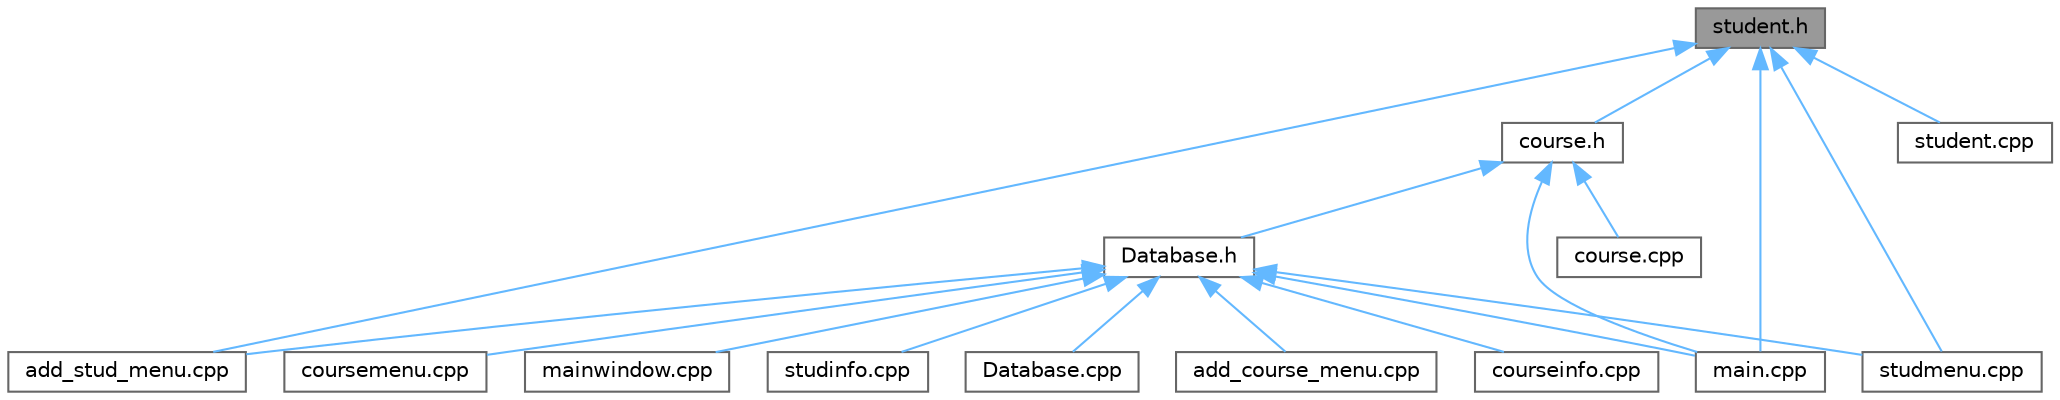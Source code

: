 digraph "student.h"
{
 // LATEX_PDF_SIZE
  bgcolor="transparent";
  edge [fontname=Helvetica,fontsize=10,labelfontname=Helvetica,labelfontsize=10];
  node [fontname=Helvetica,fontsize=10,shape=box,height=0.2,width=0.4];
  Node1 [label="student.h",height=0.2,width=0.4,color="gray40", fillcolor="grey60", style="filled", fontcolor="black",tooltip=" "];
  Node1 -> Node2 [dir="back",color="steelblue1",style="solid"];
  Node2 [label="add_stud_menu.cpp",height=0.2,width=0.4,color="grey40", fillcolor="white", style="filled",URL="$add__stud__menu_8cpp.html",tooltip=" "];
  Node1 -> Node3 [dir="back",color="steelblue1",style="solid"];
  Node3 [label="course.h",height=0.2,width=0.4,color="grey40", fillcolor="white", style="filled",URL="$course_8h.html",tooltip=" "];
  Node3 -> Node4 [dir="back",color="steelblue1",style="solid"];
  Node4 [label="Database.h",height=0.2,width=0.4,color="grey40", fillcolor="white", style="filled",URL="$_database_8h.html",tooltip=" "];
  Node4 -> Node5 [dir="back",color="steelblue1",style="solid"];
  Node5 [label="Database.cpp",height=0.2,width=0.4,color="grey40", fillcolor="white", style="filled",URL="$_database_8cpp.html",tooltip=" "];
  Node4 -> Node6 [dir="back",color="steelblue1",style="solid"];
  Node6 [label="add_course_menu.cpp",height=0.2,width=0.4,color="grey40", fillcolor="white", style="filled",URL="$add__course__menu_8cpp.html",tooltip=" "];
  Node4 -> Node2 [dir="back",color="steelblue1",style="solid"];
  Node4 -> Node7 [dir="back",color="steelblue1",style="solid"];
  Node7 [label="courseinfo.cpp",height=0.2,width=0.4,color="grey40", fillcolor="white", style="filled",URL="$courseinfo_8cpp.html",tooltip=" "];
  Node4 -> Node8 [dir="back",color="steelblue1",style="solid"];
  Node8 [label="coursemenu.cpp",height=0.2,width=0.4,color="grey40", fillcolor="white", style="filled",URL="$coursemenu_8cpp.html",tooltip=" "];
  Node4 -> Node9 [dir="back",color="steelblue1",style="solid"];
  Node9 [label="main.cpp",height=0.2,width=0.4,color="grey40", fillcolor="white", style="filled",URL="$main_8cpp.html",tooltip=" "];
  Node4 -> Node10 [dir="back",color="steelblue1",style="solid"];
  Node10 [label="mainwindow.cpp",height=0.2,width=0.4,color="grey40", fillcolor="white", style="filled",URL="$mainwindow_8cpp.html",tooltip=" "];
  Node4 -> Node11 [dir="back",color="steelblue1",style="solid"];
  Node11 [label="studinfo.cpp",height=0.2,width=0.4,color="grey40", fillcolor="white", style="filled",URL="$studinfo_8cpp.html",tooltip=" "];
  Node4 -> Node12 [dir="back",color="steelblue1",style="solid"];
  Node12 [label="studmenu.cpp",height=0.2,width=0.4,color="grey40", fillcolor="white", style="filled",URL="$studmenu_8cpp.html",tooltip=" "];
  Node3 -> Node13 [dir="back",color="steelblue1",style="solid"];
  Node13 [label="course.cpp",height=0.2,width=0.4,color="grey40", fillcolor="white", style="filled",URL="$course_8cpp.html",tooltip=" "];
  Node3 -> Node9 [dir="back",color="steelblue1",style="solid"];
  Node1 -> Node9 [dir="back",color="steelblue1",style="solid"];
  Node1 -> Node14 [dir="back",color="steelblue1",style="solid"];
  Node14 [label="student.cpp",height=0.2,width=0.4,color="grey40", fillcolor="white", style="filled",URL="$student_8cpp.html",tooltip=" "];
  Node1 -> Node12 [dir="back",color="steelblue1",style="solid"];
}
